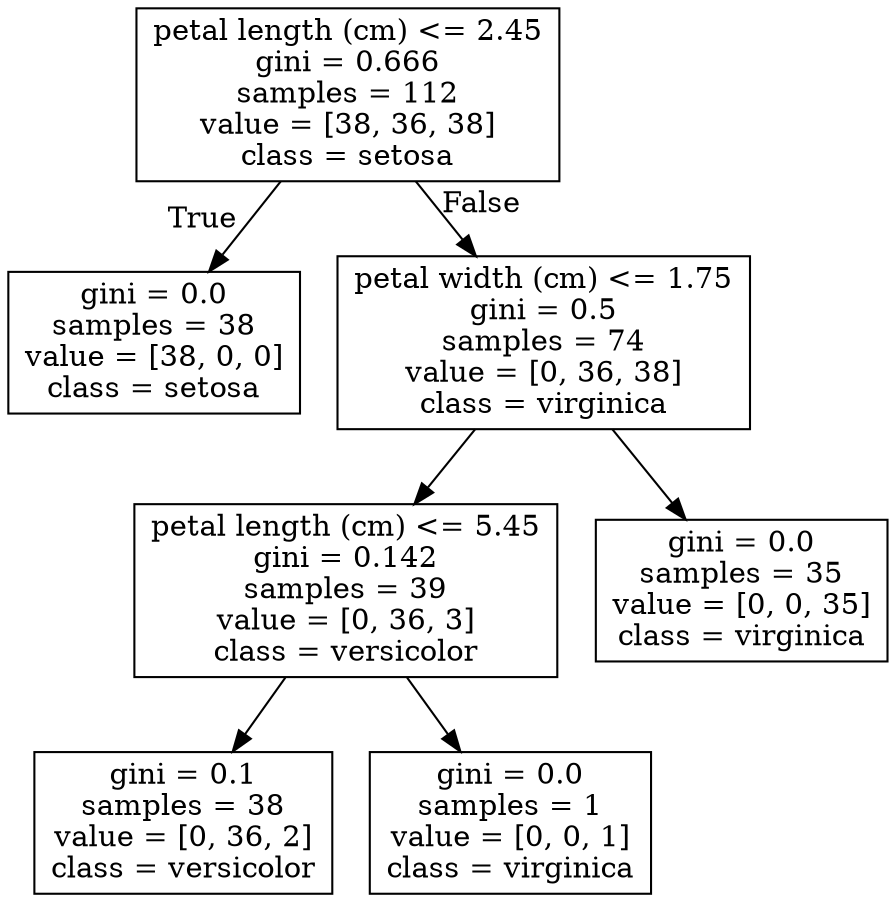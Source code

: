 digraph Tree {
node [shape=box] ;
0 [label="petal length (cm) <= 2.45\ngini = 0.666\nsamples = 112\nvalue = [38, 36, 38]\nclass = setosa"] ;
1 [label="gini = 0.0\nsamples = 38\nvalue = [38, 0, 0]\nclass = setosa"] ;
0 -> 1 [labeldistance=2.5, labelangle=45, headlabel="True"] ;
2 [label="petal width (cm) <= 1.75\ngini = 0.5\nsamples = 74\nvalue = [0, 36, 38]\nclass = virginica"] ;
0 -> 2 [labeldistance=2.5, labelangle=-45, headlabel="False"] ;
3 [label="petal length (cm) <= 5.45\ngini = 0.142\nsamples = 39\nvalue = [0, 36, 3]\nclass = versicolor"] ;
2 -> 3 ;
4 [label="gini = 0.1\nsamples = 38\nvalue = [0, 36, 2]\nclass = versicolor"] ;
3 -> 4 ;
5 [label="gini = 0.0\nsamples = 1\nvalue = [0, 0, 1]\nclass = virginica"] ;
3 -> 5 ;
6 [label="gini = 0.0\nsamples = 35\nvalue = [0, 0, 35]\nclass = virginica"] ;
2 -> 6 ;
}